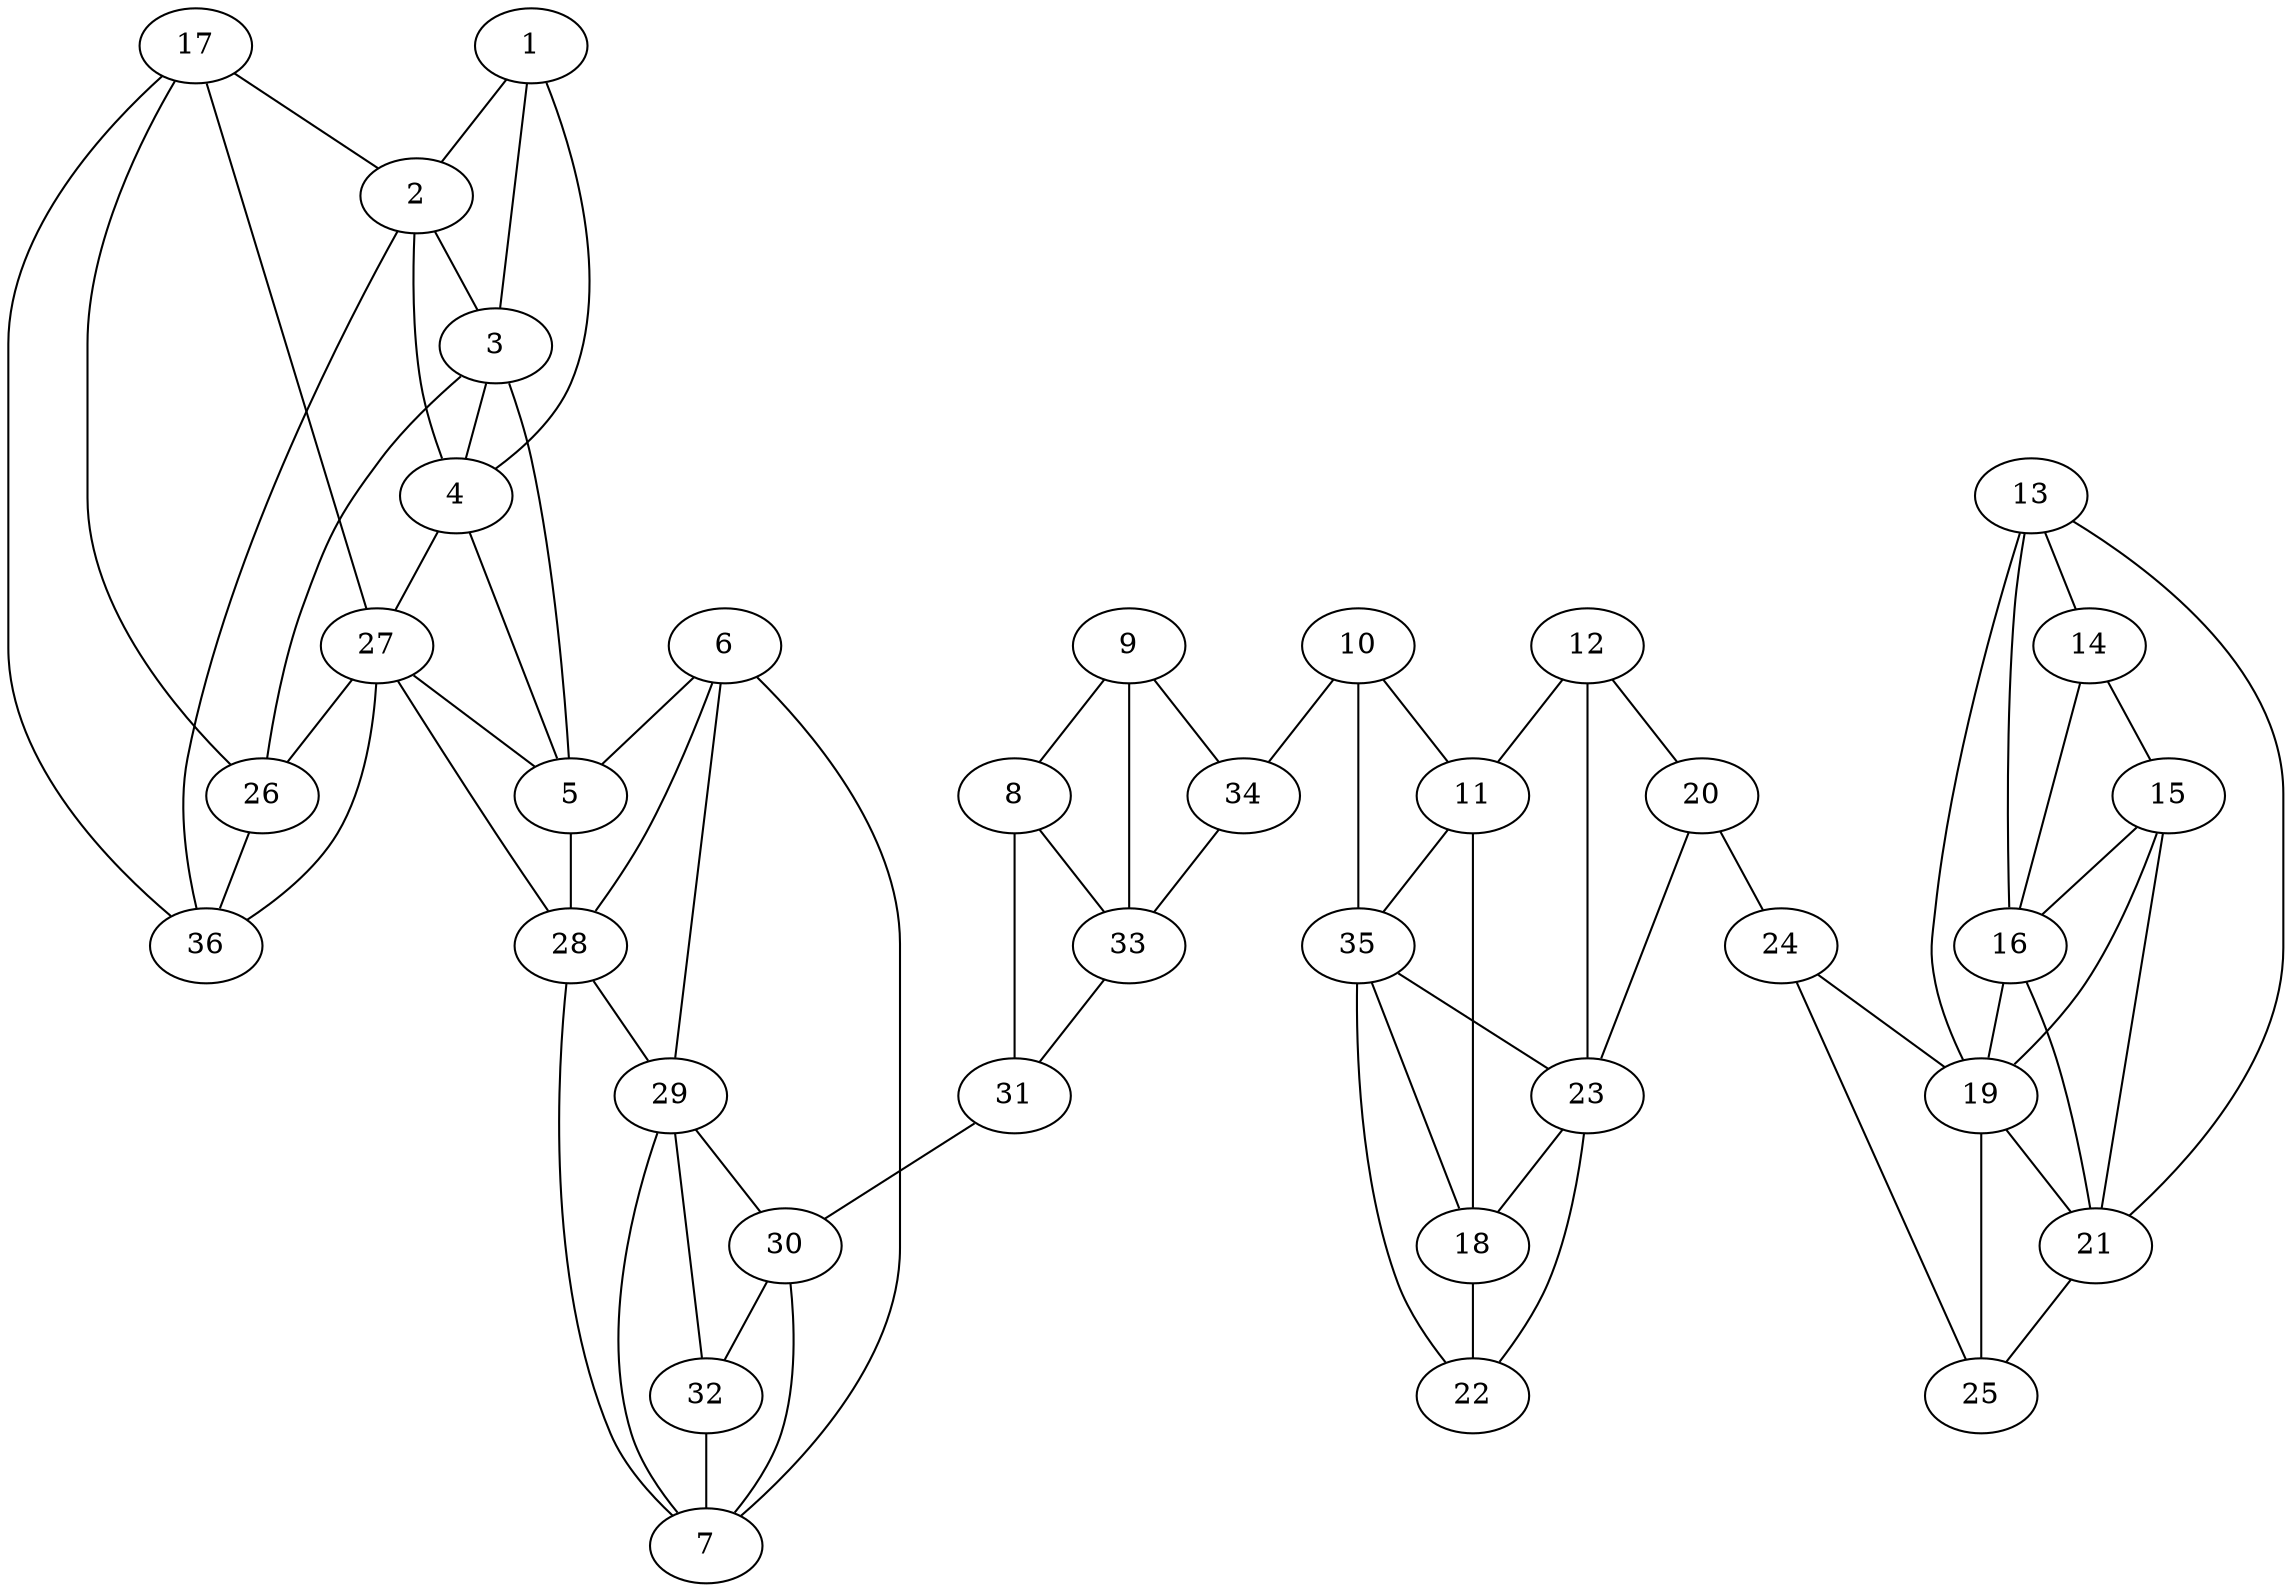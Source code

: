 graph pdb1knw {
	1	 [aaLength=13,
		sequence=TAENLLRLPAEFG,
		type=0];
	2	 [aaLength=10,
		sequence=AQIIRRQIAA,
		type=0];
	1 -- 2	 [distance0="28.05295",
		frequency=1,
		type0=1];
	3	 [aaLength=3,
		sequence=KAC,
		type=0];
	1 -- 3	 [distance0="48.71499",
		frequency=1,
		type0=2];
	4	 [aaLength=11,
		sequence=NIHILRLMREQ,
		type=0];
	1 -- 4	 [distance0="51.33001",
		frequency=1,
		type0=3];
	2 -- 3	 [distance0="22.09482",
		frequency=1,
		type0=1];
	2 -- 4	 [distance0="27.05361",
		frequency=1,
		type0=2];
	36	 [aaLength=5,
		sequence=VVRFA,
		type=1];
	2 -- 36	 [distance0="5.0",
		frequency=1,
		type0=4];
	3 -- 4	 [distance0="13.11299",
		distance1="1.0",
		frequency=2,
		type0=1,
		type1=4];
	27	 [aaLength=4,
		sequence=KVDS,
		type=1];
	4 -- 27	 [distance0="2.0",
		frequency=1,
		type0=4];
	5	 [aaLength=11,
		sequence=SLGEIERALAA,
		type=0];
	5 -- 3	 [distance0="27.06393",
		frequency=1,
		type0=2];
	5 -- 4	 [distance0="19.92411",
		frequency=1,
		type0=1];
	28	 [aaLength=5,
		sequence=IVFTA,
		type=1];
	5 -- 28	 [distance0="10.0",
		frequency=1,
		type0=4];
	6	 [aaLength=12,
		sequence=DQATLERVSELQ,
		type=0];
	6 -- 5	 [distance0="31.65241",
		frequency=1,
		type0=2];
	7	 [aaLength=12,
		sequence=SVDMLDQLGQVS,
		type=0];
	6 -- 7	 [distance0="22.98911",
		frequency=1,
		type0=1];
	6 -- 28	 [distance0="34.98306",
		frequency=1,
		type0=3];
	29	 [aaLength=3,
		sequence=VNA,
		type=1];
	6 -- 29	 [distance0="2.0",
		frequency=1,
		type0=4];
	7 -- 29	 [distance0="21.50636",
		frequency=1,
		type0=1];
	30	 [aaLength=7,
		sequence=RVWLRVN,
		type=1];
	7 -- 30	 [distance0="25.91377",
		frequency=1,
		type0=3];
	8	 [aaLength=12,
		sequence=DLPAALDVIQRH,
		type=0];
	31	 [aaLength=2,
		sequence=IW,
		type=1];
	8 -- 31	 [distance0="17.14407",
		frequency=1,
		type0=1];
	33	 [aaLength=6,
		sequence=QLVGIH,
		type=1];
	8 -- 33	 [distance0="21.76968",
		distance1="2.0",
		frequency=2,
		type0=2,
		type1=4];
	9	 [aaLength=20,
		sequence=DYAHLEQVCGAMVRQVIEFG,
		type=0];
	9 -- 8	 [distance0="33.18095",
		frequency=1,
		type0=1];
	9 -- 33	 [distance0="35.26448",
		frequency=1,
		type0=2];
	34	 [aaLength=3,
		sequence=AIS,
		type=1];
	9 -- 34	 [distance0="40.62737",
		distance1="4.0",
		frequency=2,
		type0=3,
		type1=4];
	10	 [aaLength=21,
		sequence=DTEHYYGLWNAAREQIARHLG,
		type=0];
	11	 [aaLength=6,
		sequence=GRFLVA,
		type=0];
	10 -- 11	 [distance0="34.64466",
		frequency=1,
		type0=1];
	10 -- 34	 [distance0="39.45204",
		frequency=1,
		type0=2];
	35	 [aaLength=4,
		sequence=KLEI,
		type=1];
	10 -- 35	 [distance0="42.08876",
		distance1="3.0",
		frequency=2,
		type0=3,
		type1=4];
	18	 [aaLength=13,
		sequence=GVLITQVRSVKQM,
		type=1];
	11 -- 18	 [distance0="2.0",
		frequency=1,
		type0=4];
	11 -- 35	 [distance0="49.948",
		frequency=1,
		type0=3];
	12	 [aaLength=7,
		sequence=MRPAMYG,
		type=0];
	12 -- 11	 [distance0="36.78158",
		frequency=1,
		type0=1];
	20	 [aaLength=4,
		sequence=ISAL,
		type=1];
	12 -- 20	 [distance0="56.72408",
		distance1="4.0",
		frequency=2,
		type0=2,
		type1=4];
	23	 [aaLength=6,
		sequence=RHFVLV,
		type=1];
	12 -- 23	 [distance0="57.14561",
		frequency=1,
		type0=3];
	13	 [aaLength=5,
		sequence=GASMS,
		type=0];
	21	 [aaLength=4,
		sequence=YLVL,
		type=1];
	13 -- 21	 [distance0="51.54656",
		frequency=1,
		type0=3];
	14	 [aaLength=7,
		sequence=TIEELLA,
		type=0];
	13 -- 14	 [distance0="34.15527",
		frequency=1,
		type0=1];
	16	 [aaLength=5,
		sequence=EVLFD,
		type=1];
	13 -- 16	 [distance0="10.0",
		frequency=1,
		type0=4];
	19	 [aaLength=4,
		sequence=YLVL,
		type=1];
	13 -- 19	 [distance0="51.54656",
		frequency=1,
		type0=2];
	15	 [aaLength=6,
		sequence=QARLIR,
		type=1];
	14 -- 15	 [distance0="58.18207",
		frequency=1,
		type0=2];
	14 -- 16	 [distance0="59.66702",
		frequency=1,
		type0=3];
	15 -- 21	 [distance0="32.0",
		frequency=1,
		type0=3];
	15 -- 16	 [distance0="7.0",
		frequency=1,
		type0=1];
	15 -- 19	 [distance0="32.0",
		frequency=1,
		type0=2];
	16 -- 21	 [distance0="25.0",
		frequency=1,
		type0=3];
	16 -- 19	 [distance0="25.0",
		frequency=1,
		type0=2];
	17	 [aaLength=5,
		sequence=VWVYD,
		type=1];
	17 -- 2	 [distance0="0.0",
		frequency=1,
		type0=5];
	26	 [aaLength=5,
		sequence=VVRFA,
		type=1];
	17 -- 26	 [distance0="20.0",
		frequency=1,
		type0=1];
	17 -- 27	 [distance0="43.0",
		frequency=1,
		type0=3];
	17 -- 36	 [distance0="20.0",
		frequency=1,
		type0=2];
	22	 [aaLength=13,
		sequence=GVLITQVRSVKQM,
		type=1];
	18 -- 22	 [distance0="0.0",
		distance1="0.0",
		frequency=2,
		type0=1,
		type1=5];
	19 -- 21	 [distance0="0.0",
		frequency=1,
		type0=1];
	20 -- 23	 [distance0="24.0",
		frequency=1,
		type0=2];
	24	 [aaLength=7,
		sequence=TVETVVA,
		type=1];
	20 -- 24	 [distance0="15.0",
		distance1="11.0",
		frequency=2,
		type0=1,
		type1=4];
	25	 [aaLength=4,
		sequence=RALP,
		type=1];
	21 -- 25	 [distance0="10.0",
		frequency=1,
		type0=2];
	22 -- 35	 [distance0="14.0",
		frequency=1,
		type0=2];
	23 -- 18	 [distance0="15.0",
		frequency=1,
		type0=1];
	23 -- 22	 [distance0="15.0",
		frequency=1,
		type0=2];
	24 -- 19	 [distance0="37.0",
		frequency=1,
		type0=3];
	24 -- 25	 [distance0="27.0",
		distance1="20.0",
		frequency=2,
		type0=2,
		type1=4];
	25 -- 19	 [distance0="10.0",
		frequency=1,
		type0=1];
	26 -- 3	 [distance0="1.0",
		frequency=1,
		type0=4];
	26 -- 36	 [distance0="0.0",
		frequency=1,
		type0=1];
	27 -- 5	 [distance0="1.0",
		frequency=1,
		type0=4];
	27 -- 26	 [distance0="23.0",
		frequency=1,
		type0=1];
	27 -- 36	 [distance0="23.0",
		frequency=1,
		type0=2];
	28 -- 7	 [distance0="33.50408",
		frequency=1,
		type0=3];
	28 -- 27	 [distance0="26.0",
		frequency=1,
		type0=2];
	28 -- 29	 [distance0="22.0",
		frequency=1,
		type0=1];
	29 -- 30	 [distance0="19.0",
		frequency=1,
		type0=1];
	32	 [aaLength=7,
		sequence=RVWLRVN,
		type=1];
	29 -- 32	 [distance0="19.0",
		frequency=1,
		type0=2];
	30 -- 32	 [distance0="0.0",
		frequency=1,
		type0=1];
	31 -- 30	 [distance0="28.0",
		frequency=1,
		type0=3];
	32 -- 7	 [distance0="25.91377",
		frequency=1,
		type0=3];
	33 -- 31	 [distance0="18.0",
		frequency=1,
		type0=1];
	34 -- 33	 [distance0="37.0",
		frequency=1,
		type0=1];
	35 -- 18	 [distance0="14.0",
		frequency=1,
		type0=1];
	35 -- 23	 [distance0="29.0",
		frequency=1,
		type0=3];
}
